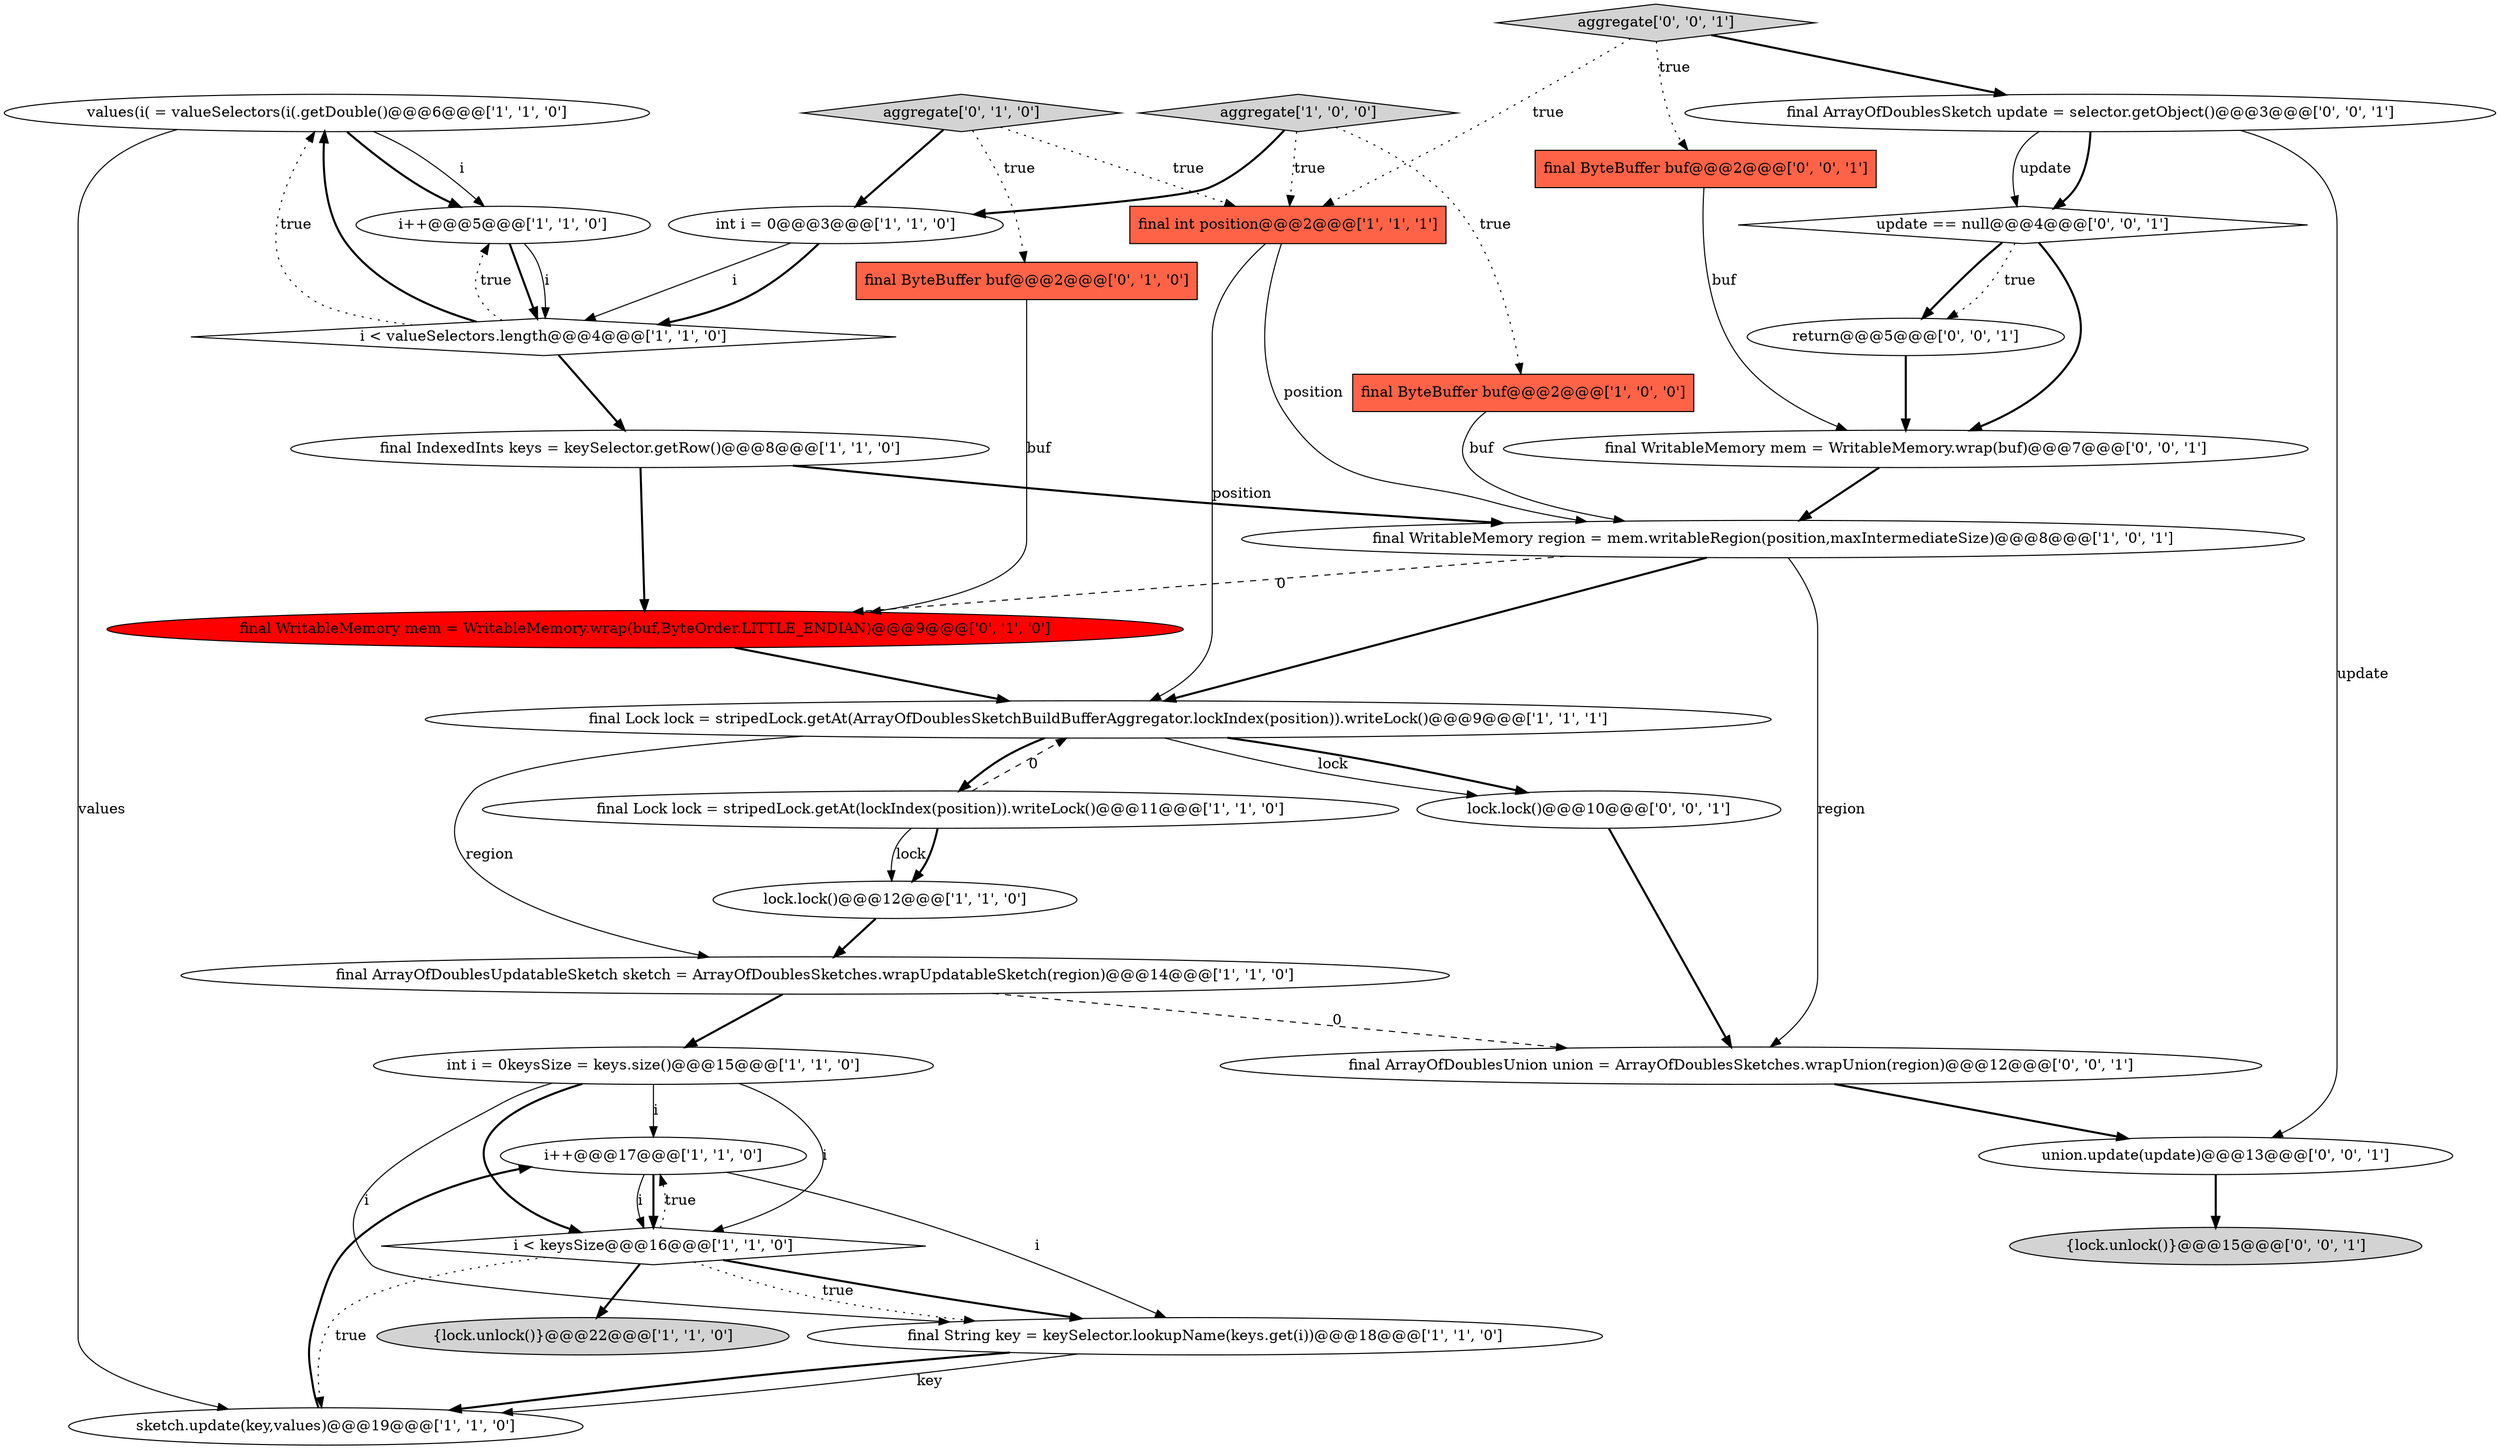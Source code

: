 digraph {
9 [style = filled, label = "i++@@@17@@@['1', '1', '0']", fillcolor = white, shape = ellipse image = "AAA0AAABBB1BBB"];
31 [style = filled, label = "lock.lock()@@@10@@@['0', '0', '1']", fillcolor = white, shape = ellipse image = "AAA0AAABBB3BBB"];
4 [style = filled, label = "int i = 0@@@3@@@['1', '1', '0']", fillcolor = white, shape = ellipse image = "AAA0AAABBB1BBB"];
5 [style = filled, label = "final int position@@@2@@@['1', '1', '1']", fillcolor = tomato, shape = box image = "AAA0AAABBB1BBB"];
16 [style = filled, label = "{lock.unlock()}@@@22@@@['1', '1', '0']", fillcolor = lightgray, shape = ellipse image = "AAA0AAABBB1BBB"];
22 [style = filled, label = "update == null@@@4@@@['0', '0', '1']", fillcolor = white, shape = diamond image = "AAA0AAABBB3BBB"];
11 [style = filled, label = "i++@@@5@@@['1', '1', '0']", fillcolor = white, shape = ellipse image = "AAA0AAABBB1BBB"];
13 [style = filled, label = "final WritableMemory region = mem.writableRegion(position,maxIntermediateSize)@@@8@@@['1', '0', '1']", fillcolor = white, shape = ellipse image = "AAA0AAABBB1BBB"];
3 [style = filled, label = "aggregate['1', '0', '0']", fillcolor = lightgray, shape = diamond image = "AAA0AAABBB1BBB"];
20 [style = filled, label = "aggregate['0', '1', '0']", fillcolor = lightgray, shape = diamond image = "AAA0AAABBB2BBB"];
30 [style = filled, label = "return@@@5@@@['0', '0', '1']", fillcolor = white, shape = ellipse image = "AAA0AAABBB3BBB"];
24 [style = filled, label = "final ArrayOfDoublesUnion union = ArrayOfDoublesSketches.wrapUnion(region)@@@12@@@['0', '0', '1']", fillcolor = white, shape = ellipse image = "AAA0AAABBB3BBB"];
21 [style = filled, label = "final WritableMemory mem = WritableMemory.wrap(buf,ByteOrder.LITTLE_ENDIAN)@@@9@@@['0', '1', '0']", fillcolor = red, shape = ellipse image = "AAA1AAABBB2BBB"];
7 [style = filled, label = "final String key = keySelector.lookupName(keys.get(i))@@@18@@@['1', '1', '0']", fillcolor = white, shape = ellipse image = "AAA0AAABBB1BBB"];
12 [style = filled, label = "values(i( = valueSelectors(i(.getDouble()@@@6@@@['1', '1', '0']", fillcolor = white, shape = ellipse image = "AAA0AAABBB1BBB"];
28 [style = filled, label = "{lock.unlock()}@@@15@@@['0', '0', '1']", fillcolor = lightgray, shape = ellipse image = "AAA0AAABBB3BBB"];
26 [style = filled, label = "final ArrayOfDoublesSketch update = selector.getObject()@@@3@@@['0', '0', '1']", fillcolor = white, shape = ellipse image = "AAA0AAABBB3BBB"];
8 [style = filled, label = "int i = 0keysSize = keys.size()@@@15@@@['1', '1', '0']", fillcolor = white, shape = ellipse image = "AAA0AAABBB1BBB"];
29 [style = filled, label = "final ByteBuffer buf@@@2@@@['0', '0', '1']", fillcolor = tomato, shape = box image = "AAA0AAABBB3BBB"];
23 [style = filled, label = "union.update(update)@@@13@@@['0', '0', '1']", fillcolor = white, shape = ellipse image = "AAA0AAABBB3BBB"];
15 [style = filled, label = "i < keysSize@@@16@@@['1', '1', '0']", fillcolor = white, shape = diamond image = "AAA0AAABBB1BBB"];
25 [style = filled, label = "aggregate['0', '0', '1']", fillcolor = lightgray, shape = diamond image = "AAA0AAABBB3BBB"];
1 [style = filled, label = "i < valueSelectors.length@@@4@@@['1', '1', '0']", fillcolor = white, shape = diamond image = "AAA0AAABBB1BBB"];
2 [style = filled, label = "final ByteBuffer buf@@@2@@@['1', '0', '0']", fillcolor = tomato, shape = box image = "AAA0AAABBB1BBB"];
10 [style = filled, label = "lock.lock()@@@12@@@['1', '1', '0']", fillcolor = white, shape = ellipse image = "AAA0AAABBB1BBB"];
17 [style = filled, label = "final ArrayOfDoublesUpdatableSketch sketch = ArrayOfDoublesSketches.wrapUpdatableSketch(region)@@@14@@@['1', '1', '0']", fillcolor = white, shape = ellipse image = "AAA0AAABBB1BBB"];
18 [style = filled, label = "final Lock lock = stripedLock.getAt(lockIndex(position)).writeLock()@@@11@@@['1', '1', '0']", fillcolor = white, shape = ellipse image = "AAA0AAABBB1BBB"];
19 [style = filled, label = "final ByteBuffer buf@@@2@@@['0', '1', '0']", fillcolor = tomato, shape = box image = "AAA0AAABBB2BBB"];
14 [style = filled, label = "final IndexedInts keys = keySelector.getRow()@@@8@@@['1', '1', '0']", fillcolor = white, shape = ellipse image = "AAA0AAABBB1BBB"];
0 [style = filled, label = "final Lock lock = stripedLock.getAt(ArrayOfDoublesSketchBuildBufferAggregator.lockIndex(position)).writeLock()@@@9@@@['1', '1', '1']", fillcolor = white, shape = ellipse image = "AAA0AAABBB1BBB"];
27 [style = filled, label = "final WritableMemory mem = WritableMemory.wrap(buf)@@@7@@@['0', '0', '1']", fillcolor = white, shape = ellipse image = "AAA0AAABBB3BBB"];
6 [style = filled, label = "sketch.update(key,values)@@@19@@@['1', '1', '0']", fillcolor = white, shape = ellipse image = "AAA0AAABBB1BBB"];
27->13 [style = bold, label=""];
17->8 [style = bold, label=""];
18->0 [style = dashed, label="0"];
26->23 [style = solid, label="update"];
8->15 [style = bold, label=""];
15->7 [style = bold, label=""];
21->0 [style = bold, label=""];
17->24 [style = dashed, label="0"];
8->15 [style = solid, label="i"];
11->1 [style = bold, label=""];
3->2 [style = dotted, label="true"];
31->24 [style = bold, label=""];
1->11 [style = dotted, label="true"];
0->31 [style = solid, label="lock"];
11->1 [style = solid, label="i"];
12->11 [style = bold, label=""];
19->21 [style = solid, label="buf"];
4->1 [style = solid, label="i"];
30->27 [style = bold, label=""];
29->27 [style = solid, label="buf"];
10->17 [style = bold, label=""];
25->29 [style = dotted, label="true"];
15->7 [style = dotted, label="true"];
8->9 [style = solid, label="i"];
15->16 [style = bold, label=""];
3->4 [style = bold, label=""];
9->15 [style = solid, label="i"];
22->30 [style = bold, label=""];
26->22 [style = bold, label=""];
15->9 [style = dotted, label="true"];
20->4 [style = bold, label=""];
18->10 [style = solid, label="lock"];
26->22 [style = solid, label="update"];
23->28 [style = bold, label=""];
20->5 [style = dotted, label="true"];
7->6 [style = solid, label="key"];
25->5 [style = dotted, label="true"];
2->13 [style = solid, label="buf"];
12->6 [style = solid, label="values"];
3->5 [style = dotted, label="true"];
13->24 [style = solid, label="region"];
5->13 [style = solid, label="position"];
5->0 [style = solid, label="position"];
13->21 [style = dashed, label="0"];
18->10 [style = bold, label=""];
22->27 [style = bold, label=""];
9->15 [style = bold, label=""];
0->17 [style = solid, label="region"];
15->6 [style = dotted, label="true"];
1->12 [style = dotted, label="true"];
7->6 [style = bold, label=""];
25->26 [style = bold, label=""];
1->12 [style = bold, label=""];
0->18 [style = bold, label=""];
12->11 [style = solid, label="i"];
4->1 [style = bold, label=""];
1->14 [style = bold, label=""];
20->19 [style = dotted, label="true"];
9->7 [style = solid, label="i"];
14->13 [style = bold, label=""];
6->9 [style = bold, label=""];
22->30 [style = dotted, label="true"];
8->7 [style = solid, label="i"];
14->21 [style = bold, label=""];
0->31 [style = bold, label=""];
13->0 [style = bold, label=""];
24->23 [style = bold, label=""];
}

